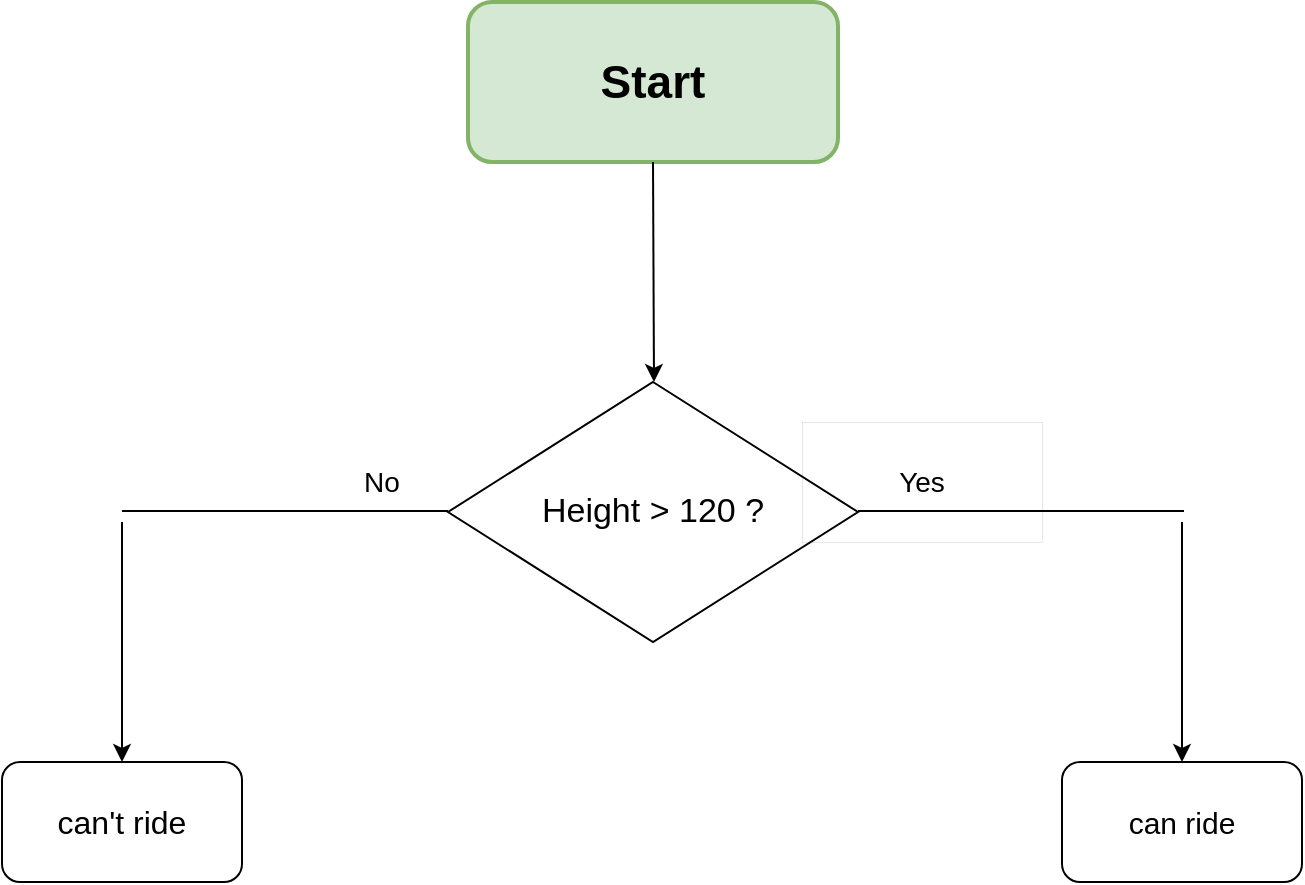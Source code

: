 <mxfile version="26.1.0">
  <diagram name="Page-1" id="-GJ9hmM_-u-AH5hzFEmv">
    <mxGraphModel dx="1434" dy="746" grid="1" gridSize="10" guides="1" tooltips="1" connect="1" arrows="1" fold="1" page="1" pageScale="1" pageWidth="850" pageHeight="1100" math="0" shadow="0">
      <root>
        <mxCell id="0" />
        <mxCell id="1" parent="0" />
        <mxCell id="z7fE5wi79L5466VjaMRn-1" value="&lt;b&gt;&lt;font style=&quot;font-size: 23px;&quot;&gt;Start&lt;/font&gt;&lt;/b&gt;" style="rounded=1;whiteSpace=wrap;html=1;fillColor=#d5e8d4;strokeColor=#82b366;strokeWidth=2;" vertex="1" parent="1">
          <mxGeometry x="333" y="100" width="185" height="80" as="geometry" />
        </mxCell>
        <mxCell id="z7fE5wi79L5466VjaMRn-2" value="" style="endArrow=classic;html=1;rounded=0;exitX=0.5;exitY=1;exitDx=0;exitDy=0;" edge="1" parent="1" source="z7fE5wi79L5466VjaMRn-1">
          <mxGeometry width="50" height="50" relative="1" as="geometry">
            <mxPoint x="400" y="400" as="sourcePoint" />
            <mxPoint x="426" y="290" as="targetPoint" />
          </mxGeometry>
        </mxCell>
        <mxCell id="z7fE5wi79L5466VjaMRn-3" value="&lt;font style=&quot;font-size: 17px;&quot;&gt;Height &amp;gt; 120 ?&lt;/font&gt;" style="rhombus;whiteSpace=wrap;html=1;" vertex="1" parent="1">
          <mxGeometry x="323" y="290" width="205" height="130" as="geometry" />
        </mxCell>
        <mxCell id="z7fE5wi79L5466VjaMRn-4" value="" style="endArrow=none;html=1;rounded=0;entryX=0;entryY=0.5;entryDx=0;entryDy=0;" edge="1" parent="1">
          <mxGeometry width="50" height="50" relative="1" as="geometry">
            <mxPoint x="160" y="354.5" as="sourcePoint" />
            <mxPoint x="323" y="354.5" as="targetPoint" />
          </mxGeometry>
        </mxCell>
        <mxCell id="z7fE5wi79L5466VjaMRn-5" value="" style="endArrow=none;html=1;rounded=0;entryX=0;entryY=0.5;entryDx=0;entryDy=0;" edge="1" parent="1">
          <mxGeometry width="50" height="50" relative="1" as="geometry">
            <mxPoint x="528" y="354.5" as="sourcePoint" />
            <mxPoint x="691" y="354.5" as="targetPoint" />
          </mxGeometry>
        </mxCell>
        <mxCell id="z7fE5wi79L5466VjaMRn-6" value="" style="endArrow=classic;html=1;rounded=0;edgeStyle=orthogonalEdgeStyle;" edge="1" parent="1">
          <mxGeometry width="50" height="50" relative="1" as="geometry">
            <mxPoint x="160" y="360" as="sourcePoint" />
            <mxPoint x="160" y="480" as="targetPoint" />
            <Array as="points">
              <mxPoint x="160" y="430" />
              <mxPoint x="160" y="430" />
            </Array>
          </mxGeometry>
        </mxCell>
        <mxCell id="z7fE5wi79L5466VjaMRn-8" value="" style="endArrow=classic;html=1;rounded=0;edgeStyle=orthogonalEdgeStyle;" edge="1" parent="1">
          <mxGeometry width="50" height="50" relative="1" as="geometry">
            <mxPoint x="690" y="360" as="sourcePoint" />
            <mxPoint x="690" y="480" as="targetPoint" />
            <Array as="points">
              <mxPoint x="690" y="380" />
              <mxPoint x="690" y="380" />
            </Array>
          </mxGeometry>
        </mxCell>
        <mxCell id="z7fE5wi79L5466VjaMRn-9" value="&lt;font style=&quot;font-size: 16px;&quot;&gt;can&#39;t ride&lt;/font&gt;" style="rounded=1;whiteSpace=wrap;html=1;" vertex="1" parent="1">
          <mxGeometry x="100" y="480" width="120" height="60" as="geometry" />
        </mxCell>
        <mxCell id="z7fE5wi79L5466VjaMRn-10" value="&lt;font style=&quot;font-size: 15px;&quot;&gt;can ride&lt;/font&gt;" style="rounded=1;whiteSpace=wrap;html=1;" vertex="1" parent="1">
          <mxGeometry x="630" y="480" width="120" height="60" as="geometry" />
        </mxCell>
        <mxCell id="z7fE5wi79L5466VjaMRn-11" value="&lt;span style=&quot;font-size: 14px;&quot;&gt;No&lt;/span&gt;" style="rounded=0;whiteSpace=wrap;html=1;strokeWidth=0;strokeColor=none;fillColor=none;" vertex="1" parent="1">
          <mxGeometry x="230" y="310" width="120" height="60" as="geometry" />
        </mxCell>
        <mxCell id="z7fE5wi79L5466VjaMRn-12" value="&lt;span style=&quot;font-size: 14px;&quot;&gt;Yes&lt;/span&gt;" style="rounded=0;whiteSpace=wrap;html=1;strokeWidth=0;fillColor=none;" vertex="1" parent="1">
          <mxGeometry x="500" y="310" width="120" height="60" as="geometry" />
        </mxCell>
      </root>
    </mxGraphModel>
  </diagram>
</mxfile>
